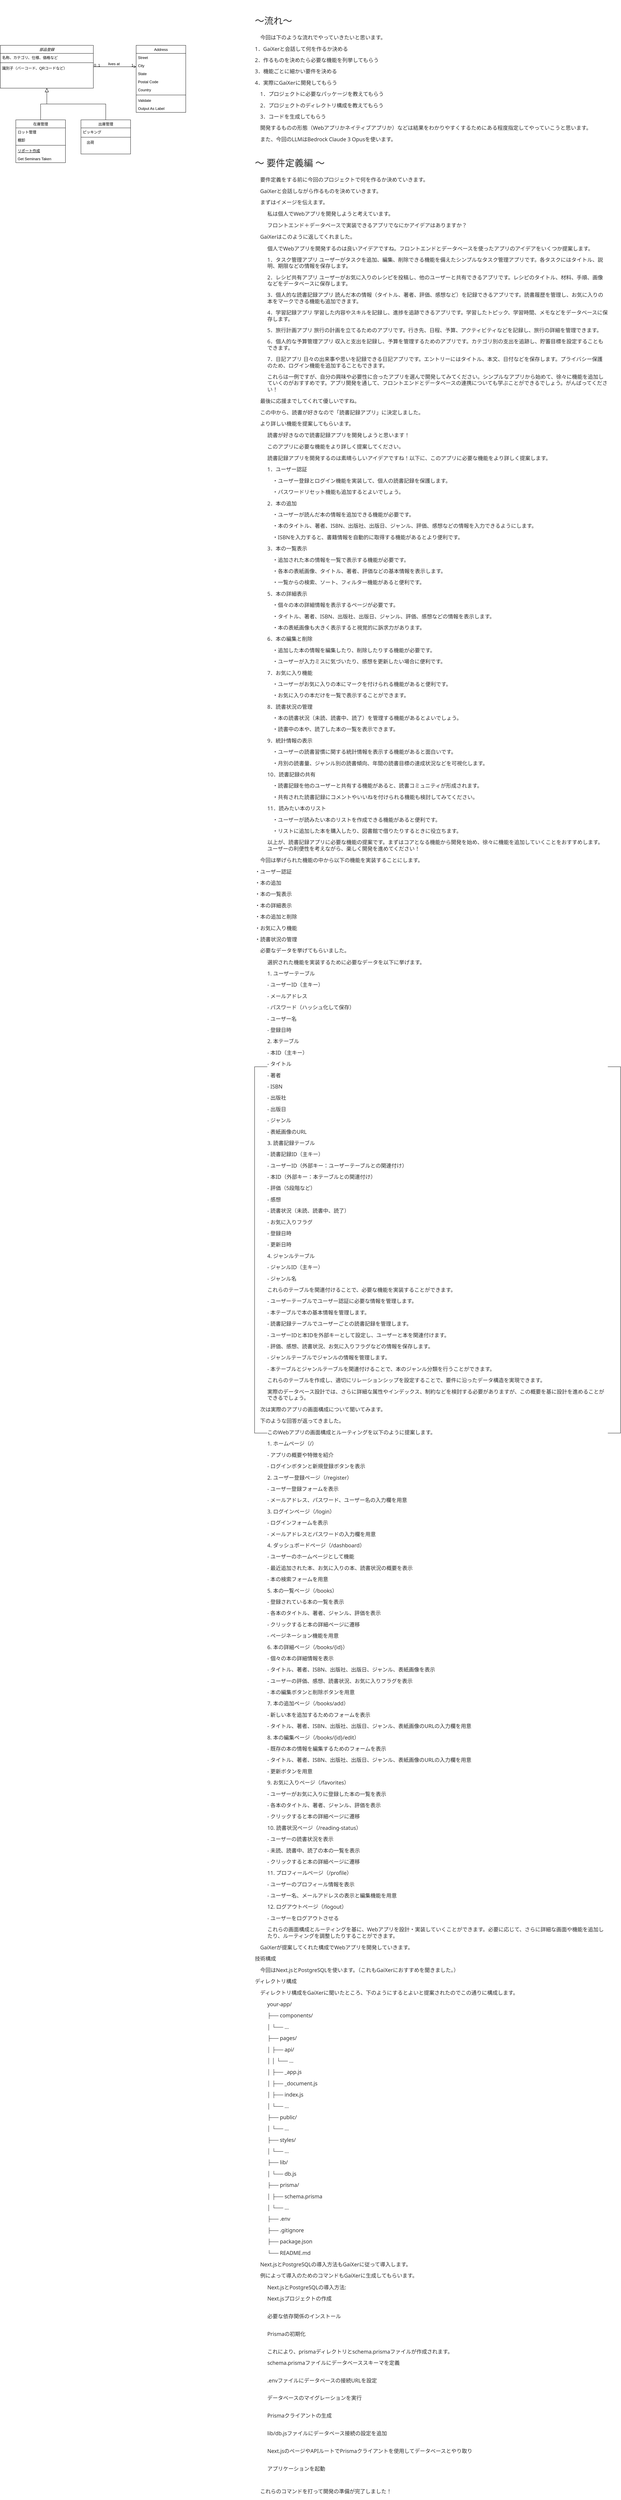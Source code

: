 <mxfile version="24.6.4" type="github">
  <diagram id="C5RBs43oDa-KdzZeNtuy" name="Page-1">
    <mxGraphModel dx="1822" dy="2494" grid="1" gridSize="10" guides="1" tooltips="1" connect="1" arrows="1" fold="1" page="1" pageScale="1" pageWidth="827" pageHeight="1169" math="0" shadow="0">
      <root>
        <mxCell id="WIyWlLk6GJQsqaUBKTNV-0" />
        <mxCell id="WIyWlLk6GJQsqaUBKTNV-1" parent="WIyWlLk6GJQsqaUBKTNV-0" />
        <mxCell id="zkfFHV4jXpPFQw0GAbJ--0" value="部品登録" style="swimlane;fontStyle=2;align=center;verticalAlign=top;childLayout=stackLayout;horizontal=1;startSize=26;horizontalStack=0;resizeParent=1;resizeLast=0;collapsible=1;marginBottom=0;rounded=0;shadow=0;strokeWidth=1;" parent="WIyWlLk6GJQsqaUBKTNV-1" vertex="1">
          <mxGeometry x="70" y="120" width="300" height="138" as="geometry">
            <mxRectangle x="230" y="140" width="160" height="26" as="alternateBounds" />
          </mxGeometry>
        </mxCell>
        <mxCell id="zkfFHV4jXpPFQw0GAbJ--1" value="名称、カテゴリ、仕様、価格など" style="text;align=left;verticalAlign=top;spacingLeft=4;spacingRight=4;overflow=hidden;rotatable=0;points=[[0,0.5],[1,0.5]];portConstraint=eastwest;" parent="zkfFHV4jXpPFQw0GAbJ--0" vertex="1">
          <mxGeometry y="26" width="300" height="26" as="geometry" />
        </mxCell>
        <mxCell id="zkfFHV4jXpPFQw0GAbJ--4" value="" style="line;html=1;strokeWidth=1;align=left;verticalAlign=middle;spacingTop=-1;spacingLeft=3;spacingRight=3;rotatable=0;labelPosition=right;points=[];portConstraint=eastwest;" parent="zkfFHV4jXpPFQw0GAbJ--0" vertex="1">
          <mxGeometry y="52" width="300" height="8" as="geometry" />
        </mxCell>
        <mxCell id="zkfFHV4jXpPFQw0GAbJ--5" value="識別子（バーコード、QRコードなど）" style="text;align=left;verticalAlign=top;spacingLeft=4;spacingRight=4;overflow=hidden;rotatable=0;points=[[0,0.5],[1,0.5]];portConstraint=eastwest;" parent="zkfFHV4jXpPFQw0GAbJ--0" vertex="1">
          <mxGeometry y="60" width="300" height="26" as="geometry" />
        </mxCell>
        <mxCell id="zkfFHV4jXpPFQw0GAbJ--6" value="在庫管理" style="swimlane;fontStyle=0;align=center;verticalAlign=top;childLayout=stackLayout;horizontal=1;startSize=26;horizontalStack=0;resizeParent=1;resizeLast=0;collapsible=1;marginBottom=0;rounded=0;shadow=0;strokeWidth=1;" parent="WIyWlLk6GJQsqaUBKTNV-1" vertex="1">
          <mxGeometry x="120" y="360" width="160" height="138" as="geometry">
            <mxRectangle x="130" y="380" width="160" height="26" as="alternateBounds" />
          </mxGeometry>
        </mxCell>
        <mxCell id="zkfFHV4jXpPFQw0GAbJ--7" value="ロット管理" style="text;align=left;verticalAlign=top;spacingLeft=4;spacingRight=4;overflow=hidden;rotatable=0;points=[[0,0.5],[1,0.5]];portConstraint=eastwest;" parent="zkfFHV4jXpPFQw0GAbJ--6" vertex="1">
          <mxGeometry y="26" width="160" height="26" as="geometry" />
        </mxCell>
        <mxCell id="zkfFHV4jXpPFQw0GAbJ--8" value="棚卸" style="text;align=left;verticalAlign=top;spacingLeft=4;spacingRight=4;overflow=hidden;rotatable=0;points=[[0,0.5],[1,0.5]];portConstraint=eastwest;rounded=0;shadow=0;html=0;" parent="zkfFHV4jXpPFQw0GAbJ--6" vertex="1">
          <mxGeometry y="52" width="160" height="26" as="geometry" />
        </mxCell>
        <mxCell id="zkfFHV4jXpPFQw0GAbJ--9" value="" style="line;html=1;strokeWidth=1;align=left;verticalAlign=middle;spacingTop=-1;spacingLeft=3;spacingRight=3;rotatable=0;labelPosition=right;points=[];portConstraint=eastwest;" parent="zkfFHV4jXpPFQw0GAbJ--6" vertex="1">
          <mxGeometry y="78" width="160" height="8" as="geometry" />
        </mxCell>
        <mxCell id="zkfFHV4jXpPFQw0GAbJ--10" value="リポート作成" style="text;align=left;verticalAlign=top;spacingLeft=4;spacingRight=4;overflow=hidden;rotatable=0;points=[[0,0.5],[1,0.5]];portConstraint=eastwest;fontStyle=4" parent="zkfFHV4jXpPFQw0GAbJ--6" vertex="1">
          <mxGeometry y="86" width="160" height="26" as="geometry" />
        </mxCell>
        <mxCell id="zkfFHV4jXpPFQw0GAbJ--11" value="Get Seminars Taken" style="text;align=left;verticalAlign=top;spacingLeft=4;spacingRight=4;overflow=hidden;rotatable=0;points=[[0,0.5],[1,0.5]];portConstraint=eastwest;" parent="zkfFHV4jXpPFQw0GAbJ--6" vertex="1">
          <mxGeometry y="112" width="160" height="26" as="geometry" />
        </mxCell>
        <mxCell id="zkfFHV4jXpPFQw0GAbJ--12" value="" style="endArrow=block;endSize=10;endFill=0;shadow=0;strokeWidth=1;rounded=0;curved=0;edgeStyle=elbowEdgeStyle;elbow=vertical;" parent="WIyWlLk6GJQsqaUBKTNV-1" source="zkfFHV4jXpPFQw0GAbJ--6" target="zkfFHV4jXpPFQw0GAbJ--0" edge="1">
          <mxGeometry width="160" relative="1" as="geometry">
            <mxPoint x="200" y="203" as="sourcePoint" />
            <mxPoint x="200" y="203" as="targetPoint" />
          </mxGeometry>
        </mxCell>
        <mxCell id="zkfFHV4jXpPFQw0GAbJ--13" value="出庫管理" style="swimlane;fontStyle=0;align=center;verticalAlign=top;childLayout=stackLayout;horizontal=1;startSize=26;horizontalStack=0;resizeParent=1;resizeLast=0;collapsible=1;marginBottom=0;rounded=0;shadow=0;strokeWidth=1;" parent="WIyWlLk6GJQsqaUBKTNV-1" vertex="1">
          <mxGeometry x="330" y="360" width="160" height="110" as="geometry">
            <mxRectangle x="340" y="380" width="170" height="26" as="alternateBounds" />
          </mxGeometry>
        </mxCell>
        <mxCell id="zkfFHV4jXpPFQw0GAbJ--14" value="ピッキング" style="text;align=left;verticalAlign=top;spacingLeft=4;spacingRight=4;overflow=hidden;rotatable=0;points=[[0,0.5],[1,0.5]];portConstraint=eastwest;" parent="zkfFHV4jXpPFQw0GAbJ--13" vertex="1">
          <mxGeometry y="26" width="160" height="26" as="geometry" />
        </mxCell>
        <mxCell id="zkfFHV4jXpPFQw0GAbJ--15" value="" style="line;html=1;strokeWidth=1;align=left;verticalAlign=middle;spacingTop=-1;spacingLeft=3;spacingRight=3;rotatable=0;labelPosition=right;points=[];portConstraint=eastwest;" parent="zkfFHV4jXpPFQw0GAbJ--13" vertex="1">
          <mxGeometry y="52" width="160" height="8" as="geometry" />
        </mxCell>
        <mxCell id="zkfFHV4jXpPFQw0GAbJ--16" value="" style="endArrow=block;endSize=10;endFill=0;shadow=0;strokeWidth=1;rounded=0;curved=0;edgeStyle=elbowEdgeStyle;elbow=vertical;" parent="WIyWlLk6GJQsqaUBKTNV-1" source="zkfFHV4jXpPFQw0GAbJ--13" target="zkfFHV4jXpPFQw0GAbJ--0" edge="1">
          <mxGeometry width="160" relative="1" as="geometry">
            <mxPoint x="210" y="373" as="sourcePoint" />
            <mxPoint x="310" y="271" as="targetPoint" />
          </mxGeometry>
        </mxCell>
        <mxCell id="zkfFHV4jXpPFQw0GAbJ--17" value="Address" style="swimlane;fontStyle=0;align=center;verticalAlign=top;childLayout=stackLayout;horizontal=1;startSize=26;horizontalStack=0;resizeParent=1;resizeLast=0;collapsible=1;marginBottom=0;rounded=0;shadow=0;strokeWidth=1;" parent="WIyWlLk6GJQsqaUBKTNV-1" vertex="1">
          <mxGeometry x="508" y="120" width="160" height="216" as="geometry">
            <mxRectangle x="550" y="140" width="160" height="26" as="alternateBounds" />
          </mxGeometry>
        </mxCell>
        <mxCell id="zkfFHV4jXpPFQw0GAbJ--18" value="Street" style="text;align=left;verticalAlign=top;spacingLeft=4;spacingRight=4;overflow=hidden;rotatable=0;points=[[0,0.5],[1,0.5]];portConstraint=eastwest;" parent="zkfFHV4jXpPFQw0GAbJ--17" vertex="1">
          <mxGeometry y="26" width="160" height="26" as="geometry" />
        </mxCell>
        <mxCell id="zkfFHV4jXpPFQw0GAbJ--19" value="City" style="text;align=left;verticalAlign=top;spacingLeft=4;spacingRight=4;overflow=hidden;rotatable=0;points=[[0,0.5],[1,0.5]];portConstraint=eastwest;rounded=0;shadow=0;html=0;" parent="zkfFHV4jXpPFQw0GAbJ--17" vertex="1">
          <mxGeometry y="52" width="160" height="26" as="geometry" />
        </mxCell>
        <mxCell id="zkfFHV4jXpPFQw0GAbJ--20" value="State" style="text;align=left;verticalAlign=top;spacingLeft=4;spacingRight=4;overflow=hidden;rotatable=0;points=[[0,0.5],[1,0.5]];portConstraint=eastwest;rounded=0;shadow=0;html=0;" parent="zkfFHV4jXpPFQw0GAbJ--17" vertex="1">
          <mxGeometry y="78" width="160" height="26" as="geometry" />
        </mxCell>
        <mxCell id="zkfFHV4jXpPFQw0GAbJ--21" value="Postal Code" style="text;align=left;verticalAlign=top;spacingLeft=4;spacingRight=4;overflow=hidden;rotatable=0;points=[[0,0.5],[1,0.5]];portConstraint=eastwest;rounded=0;shadow=0;html=0;" parent="zkfFHV4jXpPFQw0GAbJ--17" vertex="1">
          <mxGeometry y="104" width="160" height="26" as="geometry" />
        </mxCell>
        <mxCell id="zkfFHV4jXpPFQw0GAbJ--22" value="Country" style="text;align=left;verticalAlign=top;spacingLeft=4;spacingRight=4;overflow=hidden;rotatable=0;points=[[0,0.5],[1,0.5]];portConstraint=eastwest;rounded=0;shadow=0;html=0;" parent="zkfFHV4jXpPFQw0GAbJ--17" vertex="1">
          <mxGeometry y="130" width="160" height="26" as="geometry" />
        </mxCell>
        <mxCell id="zkfFHV4jXpPFQw0GAbJ--23" value="" style="line;html=1;strokeWidth=1;align=left;verticalAlign=middle;spacingTop=-1;spacingLeft=3;spacingRight=3;rotatable=0;labelPosition=right;points=[];portConstraint=eastwest;" parent="zkfFHV4jXpPFQw0GAbJ--17" vertex="1">
          <mxGeometry y="156" width="160" height="8" as="geometry" />
        </mxCell>
        <mxCell id="zkfFHV4jXpPFQw0GAbJ--24" value="Validate" style="text;align=left;verticalAlign=top;spacingLeft=4;spacingRight=4;overflow=hidden;rotatable=0;points=[[0,0.5],[1,0.5]];portConstraint=eastwest;" parent="zkfFHV4jXpPFQw0GAbJ--17" vertex="1">
          <mxGeometry y="164" width="160" height="26" as="geometry" />
        </mxCell>
        <mxCell id="zkfFHV4jXpPFQw0GAbJ--25" value="Output As Label" style="text;align=left;verticalAlign=top;spacingLeft=4;spacingRight=4;overflow=hidden;rotatable=0;points=[[0,0.5],[1,0.5]];portConstraint=eastwest;" parent="zkfFHV4jXpPFQw0GAbJ--17" vertex="1">
          <mxGeometry y="190" width="160" height="26" as="geometry" />
        </mxCell>
        <mxCell id="zkfFHV4jXpPFQw0GAbJ--26" value="" style="endArrow=open;shadow=0;strokeWidth=1;rounded=0;curved=0;endFill=1;edgeStyle=elbowEdgeStyle;elbow=vertical;" parent="WIyWlLk6GJQsqaUBKTNV-1" source="zkfFHV4jXpPFQw0GAbJ--0" target="zkfFHV4jXpPFQw0GAbJ--17" edge="1">
          <mxGeometry x="0.5" y="41" relative="1" as="geometry">
            <mxPoint x="380" y="192" as="sourcePoint" />
            <mxPoint x="540" y="192" as="targetPoint" />
            <mxPoint x="-40" y="32" as="offset" />
          </mxGeometry>
        </mxCell>
        <mxCell id="zkfFHV4jXpPFQw0GAbJ--27" value="0..1" style="resizable=0;align=left;verticalAlign=bottom;labelBackgroundColor=none;fontSize=12;" parent="zkfFHV4jXpPFQw0GAbJ--26" connectable="0" vertex="1">
          <mxGeometry x="-1" relative="1" as="geometry">
            <mxPoint y="4" as="offset" />
          </mxGeometry>
        </mxCell>
        <mxCell id="zkfFHV4jXpPFQw0GAbJ--28" value="1" style="resizable=0;align=right;verticalAlign=bottom;labelBackgroundColor=none;fontSize=12;" parent="zkfFHV4jXpPFQw0GAbJ--26" connectable="0" vertex="1">
          <mxGeometry x="1" relative="1" as="geometry">
            <mxPoint x="-7" y="4" as="offset" />
          </mxGeometry>
        </mxCell>
        <mxCell id="zkfFHV4jXpPFQw0GAbJ--29" value="lives at" style="text;html=1;resizable=0;points=[];;align=center;verticalAlign=middle;labelBackgroundColor=none;rounded=0;shadow=0;strokeWidth=1;fontSize=12;" parent="zkfFHV4jXpPFQw0GAbJ--26" vertex="1" connectable="0">
          <mxGeometry x="0.5" y="49" relative="1" as="geometry">
            <mxPoint x="-38" y="40" as="offset" />
          </mxGeometry>
        </mxCell>
        <mxCell id="WsgQUwjktYY94gRYczDW-0" value="&lt;h2 style=&quot;font-family: &amp;quot;Eb Garamond&amp;quot;; font-size: 30px; font-weight: 500; margin-top: 48px; margin-bottom: 24px; line-height: 38px; position: relative; color: rgb(43, 43, 43); text-align: start; background-color: rgb(255, 255, 255);&quot; class=&quot;article-sub-heading&quot;&gt;～流れ～&lt;/h2&gt;&lt;p style=&quot;margin: 0px 0px 16px; color: rgb(43, 43, 43); font-family: &amp;quot;Segoe UI&amp;quot;, &amp;quot;Segoe UI Midlevel&amp;quot;, sans-serif; font-size: 17px; text-align: start; background-color: rgb(255, 255, 255);&quot; data-t=&quot;{&amp;quot;n&amp;quot;:&amp;quot;blueLinks&amp;quot;}&quot;&gt;　今回は下のような流れでやっていきたいと思います。&lt;/p&gt;&lt;p style=&quot;margin: 0px 0px 16px; color: rgb(43, 43, 43); font-family: &amp;quot;Segoe UI&amp;quot;, &amp;quot;Segoe UI Midlevel&amp;quot;, sans-serif; font-size: 17px; text-align: start; background-color: rgb(255, 255, 255);&quot; data-t=&quot;{&amp;quot;n&amp;quot;:&amp;quot;blueLinks&amp;quot;}&quot;&gt;1．GaiXerと会話して何を作るか決める&lt;/p&gt;&lt;p style=&quot;margin: 0px 0px 16px; color: rgb(43, 43, 43); font-family: &amp;quot;Segoe UI&amp;quot;, &amp;quot;Segoe UI Midlevel&amp;quot;, sans-serif; font-size: 17px; text-align: start; background-color: rgb(255, 255, 255);&quot; data-t=&quot;{&amp;quot;n&amp;quot;:&amp;quot;blueLinks&amp;quot;}&quot;&gt;2．作るものを決めたら必要な機能を列挙してもらう&lt;/p&gt;&lt;p style=&quot;margin: 0px 0px 16px; color: rgb(43, 43, 43); font-family: &amp;quot;Segoe UI&amp;quot;, &amp;quot;Segoe UI Midlevel&amp;quot;, sans-serif; font-size: 17px; text-align: start; background-color: rgb(255, 255, 255);&quot; data-t=&quot;{&amp;quot;n&amp;quot;:&amp;quot;blueLinks&amp;quot;}&quot;&gt;3．機能ごとに細かい要件を決める&lt;/p&gt;&lt;p style=&quot;margin: 0px 0px 16px; color: rgb(43, 43, 43); font-family: &amp;quot;Segoe UI&amp;quot;, &amp;quot;Segoe UI Midlevel&amp;quot;, sans-serif; font-size: 17px; text-align: start; background-color: rgb(255, 255, 255);&quot; data-t=&quot;{&amp;quot;n&amp;quot;:&amp;quot;blueLinks&amp;quot;}&quot;&gt;4．実際にGaiXerに開発してもらう&lt;/p&gt;&lt;p style=&quot;margin: 0px 0px 16px; color: rgb(43, 43, 43); font-family: &amp;quot;Segoe UI&amp;quot;, &amp;quot;Segoe UI Midlevel&amp;quot;, sans-serif; font-size: 17px; text-align: start; background-color: rgb(255, 255, 255);&quot; data-t=&quot;{&amp;quot;n&amp;quot;:&amp;quot;blueLinks&amp;quot;}&quot;&gt;　1．プロジェクトに必要なパッケージを教えてもらう&lt;/p&gt;&lt;p style=&quot;margin: 0px 0px 16px; color: rgb(43, 43, 43); font-family: &amp;quot;Segoe UI&amp;quot;, &amp;quot;Segoe UI Midlevel&amp;quot;, sans-serif; font-size: 17px; text-align: start; background-color: rgb(255, 255, 255);&quot; data-t=&quot;{&amp;quot;n&amp;quot;:&amp;quot;blueLinks&amp;quot;}&quot;&gt;　2．プロジェクトのディレクトリ構成を教えてもらう&lt;/p&gt;&lt;p style=&quot;margin: 0px 0px 16px; color: rgb(43, 43, 43); font-family: &amp;quot;Segoe UI&amp;quot;, &amp;quot;Segoe UI Midlevel&amp;quot;, sans-serif; font-size: 17px; text-align: start; background-color: rgb(255, 255, 255);&quot; data-t=&quot;{&amp;quot;n&amp;quot;:&amp;quot;blueLinks&amp;quot;}&quot;&gt;　3．コードを生成してもらう&lt;/p&gt;&lt;p style=&quot;margin: 0px 0px 16px; color: rgb(43, 43, 43); font-family: &amp;quot;Segoe UI&amp;quot;, &amp;quot;Segoe UI Midlevel&amp;quot;, sans-serif; font-size: 17px; text-align: start; background-color: rgb(255, 255, 255);&quot; data-t=&quot;{&amp;quot;n&amp;quot;:&amp;quot;blueLinks&amp;quot;}&quot;&gt;　開発するものの形態（Webアプリかネイティブアプリか）などは結果をわかりやすくするためにある程度指定してやっていこうと思います。&lt;/p&gt;&lt;p style=&quot;margin: 0px 0px 16px; color: rgb(43, 43, 43); font-family: &amp;quot;Segoe UI&amp;quot;, &amp;quot;Segoe UI Midlevel&amp;quot;, sans-serif; font-size: 17px; text-align: start; background-color: rgb(255, 255, 255);&quot; data-t=&quot;{&amp;quot;n&amp;quot;:&amp;quot;blueLinks&amp;quot;}&quot;&gt;　また、今回のLLMはBedrock Claude 3 Opusを使います。&lt;/p&gt;&lt;h2 style=&quot;font-family: &amp;quot;Eb Garamond&amp;quot;; font-size: 30px; font-weight: 500; margin-top: 48px; margin-bottom: 24px; line-height: 38px; position: relative; color: rgb(43, 43, 43); text-align: start; background-color: rgb(255, 255, 255);&quot; class=&quot;article-sub-heading&quot;&gt;～ 要件定義編 ～&lt;/h2&gt;&lt;p style=&quot;margin: 0px 0px 16px; color: rgb(43, 43, 43); font-family: &amp;quot;Segoe UI&amp;quot;, &amp;quot;Segoe UI Midlevel&amp;quot;, sans-serif; font-size: 17px; text-align: start; background-color: rgb(255, 255, 255);&quot; data-t=&quot;{&amp;quot;n&amp;quot;:&amp;quot;blueLinks&amp;quot;}&quot;&gt;　要件定義をする前に今回のプロジェクトで何を作るか決めていきます。&lt;/p&gt;&lt;p style=&quot;margin: 0px 0px 16px; color: rgb(43, 43, 43); font-family: &amp;quot;Segoe UI&amp;quot;, &amp;quot;Segoe UI Midlevel&amp;quot;, sans-serif; font-size: 17px; text-align: start; background-color: rgb(255, 255, 255);&quot; data-t=&quot;{&amp;quot;n&amp;quot;:&amp;quot;blueLinks&amp;quot;}&quot;&gt;　GaiXerと会話しながら作るものを決めていきます。&lt;/p&gt;&lt;p style=&quot;margin: 0px 0px 16px; color: rgb(43, 43, 43); font-family: &amp;quot;Segoe UI&amp;quot;, &amp;quot;Segoe UI Midlevel&amp;quot;, sans-serif; font-size: 17px; text-align: start; background-color: rgb(255, 255, 255);&quot; data-t=&quot;{&amp;quot;n&amp;quot;:&amp;quot;blueLinks&amp;quot;}&quot;&gt;　まずはイメージを伝えます。&lt;/p&gt;&lt;blockquote style=&quot;color: rgb(43, 43, 43); font-family: &amp;quot;Segoe UI&amp;quot;, &amp;quot;Segoe UI Midlevel&amp;quot;, sans-serif; font-size: 17px; text-align: start; background-color: rgb(255, 255, 255);&quot;&gt;&lt;p style=&quot;margin: 0px 0px 16px;&quot;&gt;私は個人でWebアプリを開発しようと考えています。&lt;/p&gt;&lt;p style=&quot;margin: 0px 0px 16px;&quot;&gt;フロントエンド＋データベースで実装できるアプリでなにかアイデアはありますか？&lt;/p&gt;&lt;/blockquote&gt;&lt;p style=&quot;margin: 0px 0px 16px; color: rgb(43, 43, 43); font-family: &amp;quot;Segoe UI&amp;quot;, &amp;quot;Segoe UI Midlevel&amp;quot;, sans-serif; font-size: 17px; text-align: start; background-color: rgb(255, 255, 255);&quot; data-t=&quot;{&amp;quot;n&amp;quot;:&amp;quot;blueLinks&amp;quot;}&quot;&gt;　GaiXerはこのように返してくれました。&lt;/p&gt;&lt;blockquote style=&quot;color: rgb(43, 43, 43); font-family: &amp;quot;Segoe UI&amp;quot;, &amp;quot;Segoe UI Midlevel&amp;quot;, sans-serif; font-size: 17px; text-align: start; background-color: rgb(255, 255, 255);&quot;&gt;&lt;p style=&quot;margin: 0px 0px 16px;&quot;&gt;個人でWebアプリを開発するのは良いアイデアですね。フロントエンドとデータベースを使ったアプリのアイデアをいくつか提案します。&lt;/p&gt;&lt;p style=&quot;margin: 0px 0px 16px;&quot;&gt;1．タスク管理アプリ ユーザーがタスクを追加、編集、削除できる機能を備えたシンプルなタスク管理アプリです。各タスクにはタイトル、説明、期限などの情報を保存します。&lt;/p&gt;&lt;p style=&quot;margin: 0px 0px 16px;&quot;&gt;2．レシピ共有アプリ ユーザーがお気に入りのレシピを投稿し、他のユーザーと共有できるアプリです。レシピのタイトル、材料、手順、画像などをデータベースに保存します。&lt;/p&gt;&lt;p style=&quot;margin: 0px 0px 16px;&quot;&gt;3．個人的な読書記録アプリ 読んだ本の情報（タイトル、著者、評価、感想など）を記録できるアプリです。読書履歴を管理し、お気に入りの本をマークできる機能も追加できます。&lt;/p&gt;&lt;p style=&quot;margin: 0px 0px 16px;&quot;&gt;4．学習記録アプリ 学習した内容やスキルを記録し、進捗を追跡できるアプリです。学習したトピック、学習時間、メモなどをデータベースに保存します。&lt;/p&gt;&lt;p style=&quot;margin: 0px 0px 16px;&quot;&gt;5．旅行計画アプリ 旅行の計画を立てるためのアプリです。行き先、日程、予算、アクティビティなどを記録し、旅行の詳細を管理できます。&lt;/p&gt;&lt;p style=&quot;margin: 0px 0px 16px;&quot;&gt;6．個人的な予算管理アプリ 収入と支出を記録し、予算を管理するためのアプリです。カテゴリ別の支出を追跡し、貯蓄目標を設定することもできます。&lt;/p&gt;&lt;p style=&quot;margin: 0px 0px 16px;&quot;&gt;7．日記アプリ 日々の出来事や思いを記録できる日記アプリです。エントリーにはタイトル、本文、日付などを保存します。プライバシー保護のため、ログイン機能を追加することもできます。&lt;/p&gt;&lt;p style=&quot;margin: 0px 0px 16px;&quot;&gt;これらは一例ですが、自分の興味や必要性に合ったアプリを選んで開発してみてください。シンプルなアプリから始めて、徐々に機能を追加していくのがおすすめです。アプリ開発を通して、フロントエンドとデータベースの連携についても学ぶことができるでしょう。がんばってください！&lt;/p&gt;&lt;/blockquote&gt;&lt;p style=&quot;margin: 0px 0px 16px; color: rgb(43, 43, 43); font-family: &amp;quot;Segoe UI&amp;quot;, &amp;quot;Segoe UI Midlevel&amp;quot;, sans-serif; font-size: 17px; text-align: start; background-color: rgb(255, 255, 255);&quot; data-t=&quot;{&amp;quot;n&amp;quot;:&amp;quot;blueLinks&amp;quot;}&quot;&gt;　最後に応援までしてくれて優しいですね。&lt;/p&gt;&lt;p style=&quot;margin: 0px 0px 16px; color: rgb(43, 43, 43); font-family: &amp;quot;Segoe UI&amp;quot;, &amp;quot;Segoe UI Midlevel&amp;quot;, sans-serif; font-size: 17px; text-align: start; background-color: rgb(255, 255, 255);&quot; data-t=&quot;{&amp;quot;n&amp;quot;:&amp;quot;blueLinks&amp;quot;}&quot;&gt;　この中から、読書が好きなので「読書記録アプリ」に決定しました。&lt;/p&gt;&lt;p style=&quot;margin: 0px 0px 16px; color: rgb(43, 43, 43); font-family: &amp;quot;Segoe UI&amp;quot;, &amp;quot;Segoe UI Midlevel&amp;quot;, sans-serif; font-size: 17px; text-align: start; background-color: rgb(255, 255, 255);&quot; data-t=&quot;{&amp;quot;n&amp;quot;:&amp;quot;blueLinks&amp;quot;}&quot;&gt;　より詳しい機能を提案してもらいます。&lt;/p&gt;&lt;blockquote style=&quot;color: rgb(43, 43, 43); font-family: &amp;quot;Segoe UI&amp;quot;, &amp;quot;Segoe UI Midlevel&amp;quot;, sans-serif; font-size: 17px; text-align: start; background-color: rgb(255, 255, 255);&quot;&gt;&lt;p style=&quot;margin: 0px 0px 16px;&quot;&gt;読書が好きなので読書記録アプリを開発しようと思います！&lt;/p&gt;&lt;p style=&quot;margin: 0px 0px 16px;&quot;&gt;このアプリに必要な機能をより詳しく提案してください。&lt;/p&gt;&lt;/blockquote&gt;&lt;blockquote style=&quot;color: rgb(43, 43, 43); font-family: &amp;quot;Segoe UI&amp;quot;, &amp;quot;Segoe UI Midlevel&amp;quot;, sans-serif; font-size: 17px; text-align: start; background-color: rgb(255, 255, 255);&quot;&gt;&lt;p style=&quot;margin: 0px 0px 16px;&quot;&gt;読書記録アプリを開発するのは素晴らしいアイデアですね！以下に、このアプリに必要な機能をより詳しく提案します。&lt;/p&gt;&lt;p style=&quot;margin: 0px 0px 16px;&quot;&gt;1．ユーザー認証&lt;/p&gt;&lt;p style=&quot;margin: 0px 0px 16px;&quot;&gt;　・ユーザー登録とログイン機能を実装して、個人の読書記録を保護します。&lt;/p&gt;&lt;p style=&quot;margin: 0px 0px 16px;&quot;&gt;　・パスワードリセット機能も追加するとよいでしょう。&lt;/p&gt;&lt;p style=&quot;margin: 0px 0px 16px;&quot;&gt;2．本の追加&lt;/p&gt;&lt;p style=&quot;margin: 0px 0px 16px;&quot;&gt;　・ユーザーが読んだ本の情報を追加できる機能が必要です。&lt;/p&gt;&lt;p style=&quot;margin: 0px 0px 16px;&quot;&gt;　・本のタイトル、著者、ISBN、出版社、出版日、ジャンル、評価、感想などの情報を入力できるようにします。&lt;/p&gt;&lt;p style=&quot;margin: 0px 0px 16px;&quot;&gt;　・ISBNを入力すると、書籍情報を自動的に取得する機能があるとより便利です。&lt;/p&gt;&lt;p style=&quot;margin: 0px 0px 16px;&quot;&gt;3．本の一覧表示&lt;/p&gt;&lt;p style=&quot;margin: 0px 0px 16px;&quot;&gt;　・追加された本の情報を一覧で表示する機能が必要です。&lt;/p&gt;&lt;p style=&quot;margin: 0px 0px 16px;&quot;&gt;　・各本の表紙画像、タイトル、著者、評価などの基本情報を表示します。&lt;/p&gt;&lt;p style=&quot;margin: 0px 0px 16px;&quot;&gt;　・一覧からの検索、ソート、フィルター機能があると便利です。&lt;/p&gt;&lt;p style=&quot;margin: 0px 0px 16px;&quot;&gt;5．本の詳細表示&lt;/p&gt;&lt;p style=&quot;margin: 0px 0px 16px;&quot;&gt;　・個々の本の詳細情報を表示するページが必要です。&lt;/p&gt;&lt;p style=&quot;margin: 0px 0px 16px;&quot;&gt;　・タイトル、著者、ISBN、出版社、出版日、ジャンル、評価、感想などの情報を表示します。&lt;/p&gt;&lt;p style=&quot;margin: 0px 0px 16px;&quot;&gt;　・本の表紙画像も大きく表示すると視覚的に訴求力があります。&lt;/p&gt;&lt;p style=&quot;margin: 0px 0px 16px;&quot;&gt;6．本の編集と削除&lt;/p&gt;&lt;p style=&quot;margin: 0px 0px 16px;&quot;&gt;　・追加した本の情報を編集したり、削除したりする機能が必要です。&lt;/p&gt;&lt;p style=&quot;margin: 0px 0px 16px;&quot;&gt;　・ユーザーが入力ミスに気づいたり、感想を更新したい場合に便利です。&lt;/p&gt;&lt;p style=&quot;margin: 0px 0px 16px;&quot;&gt;7．お気に入り機能&lt;/p&gt;&lt;p style=&quot;margin: 0px 0px 16px;&quot;&gt;　・ユーザーがお気に入りの本にマークを付けられる機能があると便利です。&lt;/p&gt;&lt;p style=&quot;margin: 0px 0px 16px;&quot;&gt;　・お気に入りの本だけを一覧で表示することができます。&lt;/p&gt;&lt;p style=&quot;margin: 0px 0px 16px;&quot;&gt;8．読書状況の管理&lt;/p&gt;&lt;p style=&quot;margin: 0px 0px 16px;&quot;&gt;　・本の読書状況（未読、読書中、読了）を管理する機能があるとよいでしょう。&lt;/p&gt;&lt;p style=&quot;margin: 0px 0px 16px;&quot;&gt;　・読書中の本や、読了した本の一覧を表示できます。&lt;/p&gt;&lt;p style=&quot;margin: 0px 0px 16px;&quot;&gt;9．統計情報の表示&lt;/p&gt;&lt;p style=&quot;margin: 0px 0px 16px;&quot;&gt;　・ユーザーの読書習慣に関する統計情報を表示する機能があると面白いです。&lt;/p&gt;&lt;p style=&quot;margin: 0px 0px 16px;&quot;&gt;　・月別の読書量、ジャンル別の読書傾向、年間の読書目標の達成状況などを可視化します。&lt;/p&gt;&lt;p style=&quot;margin: 0px 0px 16px;&quot;&gt;10．読書記録の共有&lt;/p&gt;&lt;p style=&quot;margin: 0px 0px 16px;&quot;&gt;　・読書記録を他のユーザーと共有する機能があると、読書コミュニティが形成されます。&lt;/p&gt;&lt;p style=&quot;margin: 0px 0px 16px;&quot;&gt;　・共有された読書記録にコメントやいいねを付けられる機能も検討してみてください。&lt;/p&gt;&lt;p style=&quot;margin: 0px 0px 16px;&quot;&gt;11．読みたい本のリスト&lt;/p&gt;&lt;p style=&quot;margin: 0px 0px 16px;&quot;&gt;　・ユーザーが読みたい本のリストを作成できる機能があると便利です。&lt;/p&gt;&lt;p style=&quot;margin: 0px 0px 16px;&quot;&gt;　・リストに追加した本を購入したり、図書館で借りたりするときに役立ちます。&lt;/p&gt;&lt;p style=&quot;margin: 0px 0px 16px;&quot;&gt;以上が、読書記録アプリに必要な機能の提案です。まずはコアとなる機能から開発を始め、徐々に機能を追加していくことをおすすめします。ユーザーの利便性を考えながら、楽しく開発を進めてください！&lt;/p&gt;&lt;/blockquote&gt;&lt;p style=&quot;margin: 0px 0px 16px; color: rgb(43, 43, 43); font-family: &amp;quot;Segoe UI&amp;quot;, &amp;quot;Segoe UI Midlevel&amp;quot;, sans-serif; font-size: 17px; text-align: start; background-color: rgb(255, 255, 255);&quot; data-t=&quot;{&amp;quot;n&amp;quot;:&amp;quot;blueLinks&amp;quot;}&quot;&gt;　今回は挙げられた機能の中から以下の機能を実装することにします。&lt;/p&gt;&lt;p style=&quot;margin: 0px 0px 16px; color: rgb(43, 43, 43); font-family: &amp;quot;Segoe UI&amp;quot;, &amp;quot;Segoe UI Midlevel&amp;quot;, sans-serif; font-size: 17px; text-align: start; background-color: rgb(255, 255, 255);&quot; data-t=&quot;{&amp;quot;n&amp;quot;:&amp;quot;blueLinks&amp;quot;}&quot;&gt;・ユーザー認証&lt;/p&gt;&lt;p style=&quot;margin: 0px 0px 16px; color: rgb(43, 43, 43); font-family: &amp;quot;Segoe UI&amp;quot;, &amp;quot;Segoe UI Midlevel&amp;quot;, sans-serif; font-size: 17px; text-align: start; background-color: rgb(255, 255, 255);&quot; data-t=&quot;{&amp;quot;n&amp;quot;:&amp;quot;blueLinks&amp;quot;}&quot;&gt;・本の追加&lt;/p&gt;&lt;p style=&quot;margin: 0px 0px 16px; color: rgb(43, 43, 43); font-family: &amp;quot;Segoe UI&amp;quot;, &amp;quot;Segoe UI Midlevel&amp;quot;, sans-serif; font-size: 17px; text-align: start; background-color: rgb(255, 255, 255);&quot; data-t=&quot;{&amp;quot;n&amp;quot;:&amp;quot;blueLinks&amp;quot;}&quot;&gt;・本の一覧表示&lt;/p&gt;&lt;p style=&quot;margin: 0px 0px 16px; color: rgb(43, 43, 43); font-family: &amp;quot;Segoe UI&amp;quot;, &amp;quot;Segoe UI Midlevel&amp;quot;, sans-serif; font-size: 17px; text-align: start; background-color: rgb(255, 255, 255);&quot; data-t=&quot;{&amp;quot;n&amp;quot;:&amp;quot;blueLinks&amp;quot;}&quot;&gt;・本の詳細表示&lt;/p&gt;&lt;p style=&quot;margin: 0px 0px 16px; color: rgb(43, 43, 43); font-family: &amp;quot;Segoe UI&amp;quot;, &amp;quot;Segoe UI Midlevel&amp;quot;, sans-serif; font-size: 17px; text-align: start; background-color: rgb(255, 255, 255);&quot; data-t=&quot;{&amp;quot;n&amp;quot;:&amp;quot;blueLinks&amp;quot;}&quot;&gt;・本の追加と削除&lt;/p&gt;&lt;p style=&quot;margin: 0px 0px 16px; color: rgb(43, 43, 43); font-family: &amp;quot;Segoe UI&amp;quot;, &amp;quot;Segoe UI Midlevel&amp;quot;, sans-serif; font-size: 17px; text-align: start; background-color: rgb(255, 255, 255);&quot; data-t=&quot;{&amp;quot;n&amp;quot;:&amp;quot;blueLinks&amp;quot;}&quot;&gt;・お気に入り機能&lt;/p&gt;&lt;p style=&quot;margin: 0px 0px 16px; color: rgb(43, 43, 43); font-family: &amp;quot;Segoe UI&amp;quot;, &amp;quot;Segoe UI Midlevel&amp;quot;, sans-serif; font-size: 17px; text-align: start; background-color: rgb(255, 255, 255);&quot; data-t=&quot;{&amp;quot;n&amp;quot;:&amp;quot;blueLinks&amp;quot;}&quot;&gt;・読書状況の管理&lt;/p&gt;&lt;p style=&quot;margin: 0px 0px 16px; color: rgb(43, 43, 43); font-family: &amp;quot;Segoe UI&amp;quot;, &amp;quot;Segoe UI Midlevel&amp;quot;, sans-serif; font-size: 17px; text-align: start; background-color: rgb(255, 255, 255);&quot; data-t=&quot;{&amp;quot;n&amp;quot;:&amp;quot;blueLinks&amp;quot;}&quot;&gt;　必要なデータを挙げてもらいました。&lt;/p&gt;&lt;blockquote style=&quot;color: rgb(43, 43, 43); font-family: &amp;quot;Segoe UI&amp;quot;, &amp;quot;Segoe UI Midlevel&amp;quot;, sans-serif; font-size: 17px; text-align: start; background-color: rgb(255, 255, 255);&quot;&gt;&lt;p style=&quot;margin: 0px 0px 16px;&quot;&gt;選択された機能を実装するために必要なデータを以下に挙げます。&lt;/p&gt;&lt;p style=&quot;margin: 0px 0px 16px;&quot;&gt;1. ユーザーテーブル&lt;/p&gt;&lt;p style=&quot;margin: 0px 0px 16px;&quot;&gt;- ユーザーID（主キー）&lt;/p&gt;&lt;p style=&quot;margin: 0px 0px 16px;&quot;&gt;- メールアドレス&lt;/p&gt;&lt;p style=&quot;margin: 0px 0px 16px;&quot;&gt;- パスワード（ハッシュ化して保存）&lt;/p&gt;&lt;p style=&quot;margin: 0px 0px 16px;&quot;&gt;- ユーザー名&lt;/p&gt;&lt;p style=&quot;margin: 0px 0px 16px;&quot;&gt;- 登録日時&lt;/p&gt;&lt;p style=&quot;margin: 0px 0px 16px;&quot;&gt;2. 本テーブル&lt;/p&gt;&lt;p style=&quot;margin: 0px 0px 16px;&quot;&gt;- 本ID（主キー）&lt;/p&gt;&lt;p style=&quot;margin: 0px 0px 16px;&quot;&gt;- タイトル&lt;/p&gt;&lt;p style=&quot;margin: 0px 0px 16px;&quot;&gt;- 著者&lt;/p&gt;&lt;p style=&quot;margin: 0px 0px 16px;&quot;&gt;- ISBN&lt;/p&gt;&lt;p style=&quot;margin: 0px 0px 16px;&quot;&gt;- 出版社&lt;/p&gt;&lt;p style=&quot;margin: 0px 0px 16px;&quot;&gt;- 出版日&lt;/p&gt;&lt;p style=&quot;margin: 0px 0px 16px;&quot;&gt;- ジャンル&lt;/p&gt;&lt;p style=&quot;margin: 0px 0px 16px;&quot;&gt;- 表紙画像のURL&lt;/p&gt;&lt;p style=&quot;margin: 0px 0px 16px;&quot;&gt;3. 読書記録テーブル&lt;/p&gt;&lt;p style=&quot;margin: 0px 0px 16px;&quot;&gt;- 読書記録ID（主キー）&lt;/p&gt;&lt;p style=&quot;margin: 0px 0px 16px;&quot;&gt;- ユーザーID（外部キー：ユーザーテーブルとの関連付け）&lt;/p&gt;&lt;p style=&quot;margin: 0px 0px 16px;&quot;&gt;- 本ID（外部キー：本テーブルとの関連付け）&lt;/p&gt;&lt;p style=&quot;margin: 0px 0px 16px;&quot;&gt;- 評価（5段階など）&lt;/p&gt;&lt;p style=&quot;margin: 0px 0px 16px;&quot;&gt;- 感想&lt;/p&gt;&lt;p style=&quot;margin: 0px 0px 16px;&quot;&gt;- 読書状況（未読、読書中、読了）&lt;/p&gt;&lt;p style=&quot;margin: 0px 0px 16px;&quot;&gt;- お気に入りフラグ&lt;/p&gt;&lt;p style=&quot;margin: 0px 0px 16px;&quot;&gt;- 登録日時&lt;/p&gt;&lt;p style=&quot;margin: 0px 0px 16px;&quot;&gt;- 更新日時&lt;/p&gt;&lt;p style=&quot;margin: 0px 0px 16px;&quot;&gt;4. ジャンルテーブル&lt;/p&gt;&lt;p style=&quot;margin: 0px 0px 16px;&quot;&gt;- ジャンルID（主キー）&lt;/p&gt;&lt;p style=&quot;margin: 0px 0px 16px;&quot;&gt;- ジャンル名&lt;/p&gt;&lt;p style=&quot;margin: 0px 0px 16px;&quot;&gt;これらのテーブルを関連付けることで、必要な機能を実装することができます。&lt;/p&gt;&lt;p style=&quot;margin: 0px 0px 16px;&quot;&gt;- ユーザーテーブルでユーザー認証に必要な情報を管理します。&lt;/p&gt;&lt;p style=&quot;margin: 0px 0px 16px;&quot;&gt;- 本テーブルで本の基本情報を管理します。&lt;/p&gt;&lt;p style=&quot;margin: 0px 0px 16px;&quot;&gt;- 読書記録テーブルでユーザーごとの読書記録を管理します。&lt;/p&gt;&lt;p style=&quot;margin: 0px 0px 16px;&quot;&gt;- ユーザーIDと本IDを外部キーとして設定し、ユーザーと本を関連付けます。&lt;/p&gt;&lt;p style=&quot;margin: 0px 0px 16px;&quot;&gt;- 評価、感想、読書状況、お気に入りフラグなどの情報を保存します。&lt;/p&gt;&lt;p style=&quot;margin: 0px 0px 16px;&quot;&gt;- ジャンルテーブルでジャンルの情報を管理します。&lt;/p&gt;&lt;p style=&quot;margin: 0px 0px 16px;&quot;&gt;- 本テーブルとジャンルテーブルを関連付けることで、本のジャンル分類を行うことができます。&lt;/p&gt;&lt;p style=&quot;margin: 0px 0px 16px;&quot;&gt;これらのテーブルを作成し、適切にリレーションシップを設定することで、要件に沿ったデータ構造を実現できます。&lt;/p&gt;&lt;p style=&quot;margin: 0px 0px 16px;&quot;&gt;実際のデータベース設計では、さらに詳細な属性やインデックス、制約などを検討する必要がありますが、この概要を基に設計を進めることができるでしょう。&lt;/p&gt;&lt;/blockquote&gt;&lt;p style=&quot;margin: 0px 0px 16px; color: rgb(43, 43, 43); font-family: &amp;quot;Segoe UI&amp;quot;, &amp;quot;Segoe UI Midlevel&amp;quot;, sans-serif; font-size: 17px; text-align: start; background-color: rgb(255, 255, 255);&quot; data-t=&quot;{&amp;quot;n&amp;quot;:&amp;quot;blueLinks&amp;quot;}&quot;&gt;　次は実際のアプリの画面構成について聞いてみます。&lt;/p&gt;&lt;p style=&quot;margin: 0px 0px 16px; color: rgb(43, 43, 43); font-family: &amp;quot;Segoe UI&amp;quot;, &amp;quot;Segoe UI Midlevel&amp;quot;, sans-serif; font-size: 17px; text-align: start; background-color: rgb(255, 255, 255);&quot; data-t=&quot;{&amp;quot;n&amp;quot;:&amp;quot;blueLinks&amp;quot;}&quot;&gt;　下のような回答が返ってきました。&lt;/p&gt;&lt;blockquote style=&quot;color: rgb(43, 43, 43); font-family: &amp;quot;Segoe UI&amp;quot;, &amp;quot;Segoe UI Midlevel&amp;quot;, sans-serif; font-size: 17px; text-align: start; background-color: rgb(255, 255, 255);&quot;&gt;&lt;p style=&quot;margin: 0px 0px 16px;&quot;&gt;このWebアプリの画面構成とルーティングを以下のように提案します。&lt;/p&gt;&lt;p style=&quot;margin: 0px 0px 16px;&quot;&gt;1. ホームページ（/）&lt;/p&gt;&lt;p style=&quot;margin: 0px 0px 16px;&quot;&gt;- アプリの概要や特徴を紹介&lt;/p&gt;&lt;p style=&quot;margin: 0px 0px 16px;&quot;&gt;- ログインボタンと新規登録ボタンを表示&lt;/p&gt;&lt;p style=&quot;margin: 0px 0px 16px;&quot;&gt;2. ユーザー登録ページ（/register）&lt;/p&gt;&lt;p style=&quot;margin: 0px 0px 16px;&quot;&gt;- ユーザー登録フォームを表示&lt;/p&gt;&lt;p style=&quot;margin: 0px 0px 16px;&quot;&gt;- メールアドレス、パスワード、ユーザー名の入力欄を用意&lt;/p&gt;&lt;p style=&quot;margin: 0px 0px 16px;&quot;&gt;3. ログインページ（/login）&lt;/p&gt;&lt;p style=&quot;margin: 0px 0px 16px;&quot;&gt;- ログインフォームを表示&lt;/p&gt;&lt;p style=&quot;margin: 0px 0px 16px;&quot;&gt;- メールアドレスとパスワードの入力欄を用意&lt;/p&gt;&lt;p style=&quot;margin: 0px 0px 16px;&quot;&gt;4. ダッシュボードページ（/dashboard）&lt;/p&gt;&lt;p style=&quot;margin: 0px 0px 16px;&quot;&gt;- ユーザーのホームページとして機能&lt;/p&gt;&lt;p style=&quot;margin: 0px 0px 16px;&quot;&gt;- 最近追加された本、お気に入りの本、読書状況の概要を表示&lt;/p&gt;&lt;p style=&quot;margin: 0px 0px 16px;&quot;&gt;- 本の検索フォームを用意&lt;/p&gt;&lt;p style=&quot;margin: 0px 0px 16px;&quot;&gt;5. 本の一覧ページ（/books）&lt;/p&gt;&lt;p style=&quot;margin: 0px 0px 16px;&quot;&gt;- 登録されている本の一覧を表示&lt;/p&gt;&lt;p style=&quot;margin: 0px 0px 16px;&quot;&gt;- 各本のタイトル、著者、ジャンル、評価を表示&lt;/p&gt;&lt;p style=&quot;margin: 0px 0px 16px;&quot;&gt;- クリックすると本の詳細ページに遷移&lt;/p&gt;&lt;p style=&quot;margin: 0px 0px 16px;&quot;&gt;- ページネーション機能を用意&lt;/p&gt;&lt;p style=&quot;margin: 0px 0px 16px;&quot;&gt;6. 本の詳細ページ（/books/{id}）&lt;/p&gt;&lt;p style=&quot;margin: 0px 0px 16px;&quot;&gt;- 個々の本の詳細情報を表示&lt;/p&gt;&lt;p style=&quot;margin: 0px 0px 16px;&quot;&gt;- タイトル、著者、ISBN、出版社、出版日、ジャンル、表紙画像を表示&lt;/p&gt;&lt;p style=&quot;margin: 0px 0px 16px;&quot;&gt;- ユーザーの評価、感想、読書状況、お気に入りフラグを表示&lt;/p&gt;&lt;p style=&quot;margin: 0px 0px 16px;&quot;&gt;- 本の編集ボタンと削除ボタンを用意&lt;/p&gt;&lt;p style=&quot;margin: 0px 0px 16px;&quot;&gt;7. 本の追加ページ（/books/add）&lt;/p&gt;&lt;p style=&quot;margin: 0px 0px 16px;&quot;&gt;- 新しい本を追加するためのフォームを表示&lt;/p&gt;&lt;p style=&quot;margin: 0px 0px 16px;&quot;&gt;- タイトル、著者、ISBN、出版社、出版日、ジャンル、表紙画像のURLの入力欄を用意&lt;/p&gt;&lt;p style=&quot;margin: 0px 0px 16px;&quot;&gt;8. 本の編集ページ（/books/{id}/edit）&lt;/p&gt;&lt;p style=&quot;margin: 0px 0px 16px;&quot;&gt;- 既存の本の情報を編集するためのフォームを表示&lt;/p&gt;&lt;p style=&quot;margin: 0px 0px 16px;&quot;&gt;- タイトル、著者、ISBN、出版社、出版日、ジャンル、表紙画像のURLの入力欄を用意&lt;/p&gt;&lt;p style=&quot;margin: 0px 0px 16px;&quot;&gt;- 更新ボタンを用意&lt;/p&gt;&lt;p style=&quot;margin: 0px 0px 16px;&quot;&gt;9. お気に入りページ（/favorites）&lt;/p&gt;&lt;p style=&quot;margin: 0px 0px 16px;&quot;&gt;- ユーザーがお気に入りに登録した本の一覧を表示&lt;/p&gt;&lt;p style=&quot;margin: 0px 0px 16px;&quot;&gt;- 各本のタイトル、著者、ジャンル、評価を表示&lt;/p&gt;&lt;p style=&quot;margin: 0px 0px 16px;&quot;&gt;- クリックすると本の詳細ページに遷移&lt;/p&gt;&lt;p style=&quot;margin: 0px 0px 16px;&quot;&gt;10. 読書状況ページ（/reading-status）&lt;/p&gt;&lt;p style=&quot;margin: 0px 0px 16px;&quot;&gt;- ユーザーの読書状況を表示&lt;/p&gt;&lt;p style=&quot;margin: 0px 0px 16px;&quot;&gt;- 未読、読書中、読了の本の一覧を表示&lt;/p&gt;&lt;p style=&quot;margin: 0px 0px 16px;&quot;&gt;- クリックすると本の詳細ページに遷移&lt;/p&gt;&lt;p style=&quot;margin: 0px 0px 16px;&quot;&gt;11. プロフィールページ（/profile）&lt;/p&gt;&lt;p style=&quot;margin: 0px 0px 16px;&quot;&gt;- ユーザーのプロフィール情報を表示&lt;/p&gt;&lt;p style=&quot;margin: 0px 0px 16px;&quot;&gt;- ユーザー名、メールアドレスの表示と編集機能を用意&lt;/p&gt;&lt;p style=&quot;margin: 0px 0px 16px;&quot;&gt;12. ログアウトページ（/logout）&lt;/p&gt;&lt;p style=&quot;margin: 0px 0px 16px;&quot;&gt;- ユーザーをログアウトさせる&lt;/p&gt;&lt;p style=&quot;margin: 0px 0px 16px;&quot;&gt;これらの画面構成とルーティングを基に、Webアプリを設計・実装していくことができます。必要に応じて、さらに詳細な画面や機能を追加したり、ルーティングを調整したりすることができます。&lt;/p&gt;&lt;/blockquote&gt;&lt;p style=&quot;margin: 0px 0px 16px; color: rgb(43, 43, 43); font-family: &amp;quot;Segoe UI&amp;quot;, &amp;quot;Segoe UI Midlevel&amp;quot;, sans-serif; font-size: 17px; text-align: start; background-color: rgb(255, 255, 255);&quot; data-t=&quot;{&amp;quot;n&amp;quot;:&amp;quot;blueLinks&amp;quot;}&quot;&gt;　GaiXerが提案してくれた構成でWebアプリを開発していきます。&lt;/p&gt;&lt;p style=&quot;margin: 0px 0px 16px; color: rgb(43, 43, 43); font-family: &amp;quot;Segoe UI&amp;quot;, &amp;quot;Segoe UI Midlevel&amp;quot;, sans-serif; font-size: 17px; text-align: start; background-color: rgb(255, 255, 255);&quot; data-t=&quot;{&amp;quot;n&amp;quot;:&amp;quot;blueLinks&amp;quot;}&quot;&gt;技術構成&lt;/p&gt;&lt;p style=&quot;margin: 0px 0px 16px; color: rgb(43, 43, 43); font-family: &amp;quot;Segoe UI&amp;quot;, &amp;quot;Segoe UI Midlevel&amp;quot;, sans-serif; font-size: 17px; text-align: start; background-color: rgb(255, 255, 255);&quot; data-t=&quot;{&amp;quot;n&amp;quot;:&amp;quot;blueLinks&amp;quot;}&quot;&gt;　今回はNext.jsとPostgreSQLを使います。（これもGaiXerにおすすめを聞きました。）&lt;/p&gt;&lt;p style=&quot;margin: 0px 0px 16px; color: rgb(43, 43, 43); font-family: &amp;quot;Segoe UI&amp;quot;, &amp;quot;Segoe UI Midlevel&amp;quot;, sans-serif; font-size: 17px; text-align: start; background-color: rgb(255, 255, 255);&quot; data-t=&quot;{&amp;quot;n&amp;quot;:&amp;quot;blueLinks&amp;quot;}&quot;&gt;ディレクトリ構成&lt;/p&gt;&lt;p style=&quot;margin: 0px 0px 16px; color: rgb(43, 43, 43); font-family: &amp;quot;Segoe UI&amp;quot;, &amp;quot;Segoe UI Midlevel&amp;quot;, sans-serif; font-size: 17px; text-align: start; background-color: rgb(255, 255, 255);&quot; data-t=&quot;{&amp;quot;n&amp;quot;:&amp;quot;blueLinks&amp;quot;}&quot;&gt;　ディレクトリ構成をGaiXerに聞いたところ、下のようにするとよいと提案されたのでこの通りに構成します。&lt;/p&gt;&lt;blockquote style=&quot;color: rgb(43, 43, 43); font-family: &amp;quot;Segoe UI&amp;quot;, &amp;quot;Segoe UI Midlevel&amp;quot;, sans-serif; font-size: 17px; text-align: start; background-color: rgb(255, 255, 255);&quot;&gt;&lt;p style=&quot;margin: 0px 0px 16px;&quot;&gt;your-app/&lt;/p&gt;&lt;p style=&quot;margin: 0px 0px 16px;&quot;&gt;├── components/&lt;/p&gt;&lt;p style=&quot;margin: 0px 0px 16px;&quot;&gt;│ └── ...&lt;/p&gt;&lt;p style=&quot;margin: 0px 0px 16px;&quot;&gt;├── pages/&lt;/p&gt;&lt;p style=&quot;margin: 0px 0px 16px;&quot;&gt;│ ├── api/&lt;/p&gt;&lt;p style=&quot;margin: 0px 0px 16px;&quot;&gt;│ │ └── ...&lt;/p&gt;&lt;p style=&quot;margin: 0px 0px 16px;&quot;&gt;│ ├── _app.js&lt;/p&gt;&lt;p style=&quot;margin: 0px 0px 16px;&quot;&gt;│ ├── _document.js&lt;/p&gt;&lt;p style=&quot;margin: 0px 0px 16px;&quot;&gt;│ ├── index.js&lt;/p&gt;&lt;p style=&quot;margin: 0px 0px 16px;&quot;&gt;│ └── ...&lt;/p&gt;&lt;p style=&quot;margin: 0px 0px 16px;&quot;&gt;├── public/&lt;/p&gt;&lt;p style=&quot;margin: 0px 0px 16px;&quot;&gt;│ └── ...&lt;/p&gt;&lt;p style=&quot;margin: 0px 0px 16px;&quot;&gt;├── styles/&lt;/p&gt;&lt;p style=&quot;margin: 0px 0px 16px;&quot;&gt;│ └── ...&lt;/p&gt;&lt;p style=&quot;margin: 0px 0px 16px;&quot;&gt;├── lib/&lt;/p&gt;&lt;p style=&quot;margin: 0px 0px 16px;&quot;&gt;│ └── db.js&lt;/p&gt;&lt;p style=&quot;margin: 0px 0px 16px;&quot;&gt;├── prisma/&lt;/p&gt;&lt;p style=&quot;margin: 0px 0px 16px;&quot;&gt;│ ├── schema.prisma&lt;/p&gt;&lt;p style=&quot;margin: 0px 0px 16px;&quot;&gt;│ └── ...&lt;/p&gt;&lt;p style=&quot;margin: 0px 0px 16px;&quot;&gt;├── .env&lt;/p&gt;&lt;p style=&quot;margin: 0px 0px 16px;&quot;&gt;├── .gitignore&lt;/p&gt;&lt;p style=&quot;margin: 0px 0px 16px;&quot;&gt;├── package.json&lt;/p&gt;&lt;p style=&quot;margin: 0px 0px 16px;&quot;&gt;└── README.md&lt;/p&gt;&lt;/blockquote&gt;&lt;p style=&quot;margin: 0px 0px 16px; color: rgb(43, 43, 43); font-family: &amp;quot;Segoe UI&amp;quot;, &amp;quot;Segoe UI Midlevel&amp;quot;, sans-serif; font-size: 17px; text-align: start; background-color: rgb(255, 255, 255);&quot; data-t=&quot;{&amp;quot;n&amp;quot;:&amp;quot;blueLinks&amp;quot;}&quot;&gt;　Next.jsとPostgreSQLの導入方法もGaiXerに従って導入します。&lt;/p&gt;&lt;p style=&quot;margin: 0px 0px 16px; color: rgb(43, 43, 43); font-family: &amp;quot;Segoe UI&amp;quot;, &amp;quot;Segoe UI Midlevel&amp;quot;, sans-serif; font-size: 17px; text-align: start; background-color: rgb(255, 255, 255);&quot; data-t=&quot;{&amp;quot;n&amp;quot;:&amp;quot;blueLinks&amp;quot;}&quot;&gt;　例によって導入のためのコマンドもGaiXerに生成してもらいます。&lt;/p&gt;&lt;blockquote style=&quot;color: rgb(43, 43, 43); font-family: &amp;quot;Segoe UI&amp;quot;, &amp;quot;Segoe UI Midlevel&amp;quot;, sans-serif; font-size: 17px; text-align: start; background-color: rgb(255, 255, 255);&quot;&gt;&lt;p style=&quot;margin: 0px 0px 16px;&quot;&gt;Next.jsとPostgreSQLの導入方法:&lt;/p&gt;&lt;p style=&quot;margin: 0px 0px 16px;&quot;&gt;Next.jsプロジェクトの作成&lt;/p&gt;&lt;img data-document-id=&quot;cms/api/amp/image/BB1otVag&quot; data-reference=&quot;image&quot;&gt;&lt;p style=&quot;margin: 0px 0px 16px;&quot;&gt;必要な依存関係のインストール&lt;/p&gt;&lt;img data-document-id=&quot;cms/api/amp/image/BB1otZo1&quot; data-reference=&quot;image&quot;&gt;&lt;p style=&quot;margin: 0px 0px 16px;&quot;&gt;Prismaの初期化&lt;/p&gt;&lt;img data-document-id=&quot;cms/api/amp/image/BB1otVam&quot; data-reference=&quot;image&quot;&gt;&lt;p style=&quot;margin: 0px 0px 16px;&quot;&gt;これにより、prismaディレクトリとschema.prismaファイルが作成されます。&lt;/p&gt;&lt;p style=&quot;margin: 0px 0px 16px;&quot;&gt;schema.prismaファイルにデータベーススキーマを定義&lt;/p&gt;&lt;img data-document-id=&quot;cms/api/amp/image/BB1otNJr&quot; data-reference=&quot;image&quot;&gt;&lt;p style=&quot;margin: 0px 0px 16px;&quot;&gt;.envファイルにデータベースの接続URLを設定&lt;/p&gt;&lt;img data-document-id=&quot;cms/api/amp/image/BB1otQhO&quot; data-reference=&quot;image&quot;&gt;&lt;p style=&quot;margin: 0px 0px 16px;&quot;&gt;データベースのマイグレーションを実行&lt;/p&gt;&lt;img data-document-id=&quot;cms/api/amp/image/BB1otNJx&quot; data-reference=&quot;image&quot;&gt;&lt;p style=&quot;margin: 0px 0px 16px;&quot;&gt;Prismaクライアントの生成&lt;/p&gt;&lt;img data-document-id=&quot;cms/api/amp/image/BB1otZo8&quot; data-reference=&quot;image&quot;&gt;&lt;p style=&quot;margin: 0px 0px 16px;&quot;&gt;lib/db.jsファイルにデータベース接続の設定を追加&lt;/p&gt;&lt;img data-document-id=&quot;cms/api/amp/image/BB1ou3Zv&quot; data-reference=&quot;image&quot;&gt;&lt;p style=&quot;margin: 0px 0px 16px;&quot;&gt;Next.jsのページやAPIルートでPrismaクライアントを使用してデータベースとやり取り&lt;/p&gt;&lt;img data-document-id=&quot;cms/api/amp/image/BB1otXst&quot; data-reference=&quot;image&quot;&gt;&lt;p style=&quot;margin: 0px 0px 16px;&quot;&gt;アプリケーションを起動&lt;/p&gt;&lt;img data-document-id=&quot;cms/api/amp/image/BB1otVaE&quot; data-reference=&quot;image&quot;&gt;&lt;/blockquote&gt;&lt;p style=&quot;margin: 0px 0px 16px; color: rgb(43, 43, 43); font-family: &amp;quot;Segoe UI&amp;quot;, &amp;quot;Segoe UI Midlevel&amp;quot;, sans-serif; font-size: 17px; text-align: start; background-color: rgb(255, 255, 255);&quot; data-t=&quot;{&amp;quot;n&amp;quot;:&amp;quot;blueLinks&amp;quot;}&quot;&gt;　これらのコマンドを打って開発の準備が完了しました！&lt;/p&gt;" style="whiteSpace=wrap;html=1;aspect=fixed;" vertex="1" parent="WIyWlLk6GJQsqaUBKTNV-1">
          <mxGeometry x="890" y="3410" width="1180" height="1180" as="geometry" />
        </mxCell>
        <mxCell id="WsgQUwjktYY94gRYczDW-1" value="出荷" style="text;html=1;align=center;verticalAlign=middle;resizable=0;points=[];autosize=1;strokeColor=none;fillColor=none;" vertex="1" parent="WIyWlLk6GJQsqaUBKTNV-1">
          <mxGeometry x="335" y="418" width="50" height="30" as="geometry" />
        </mxCell>
      </root>
    </mxGraphModel>
  </diagram>
</mxfile>
